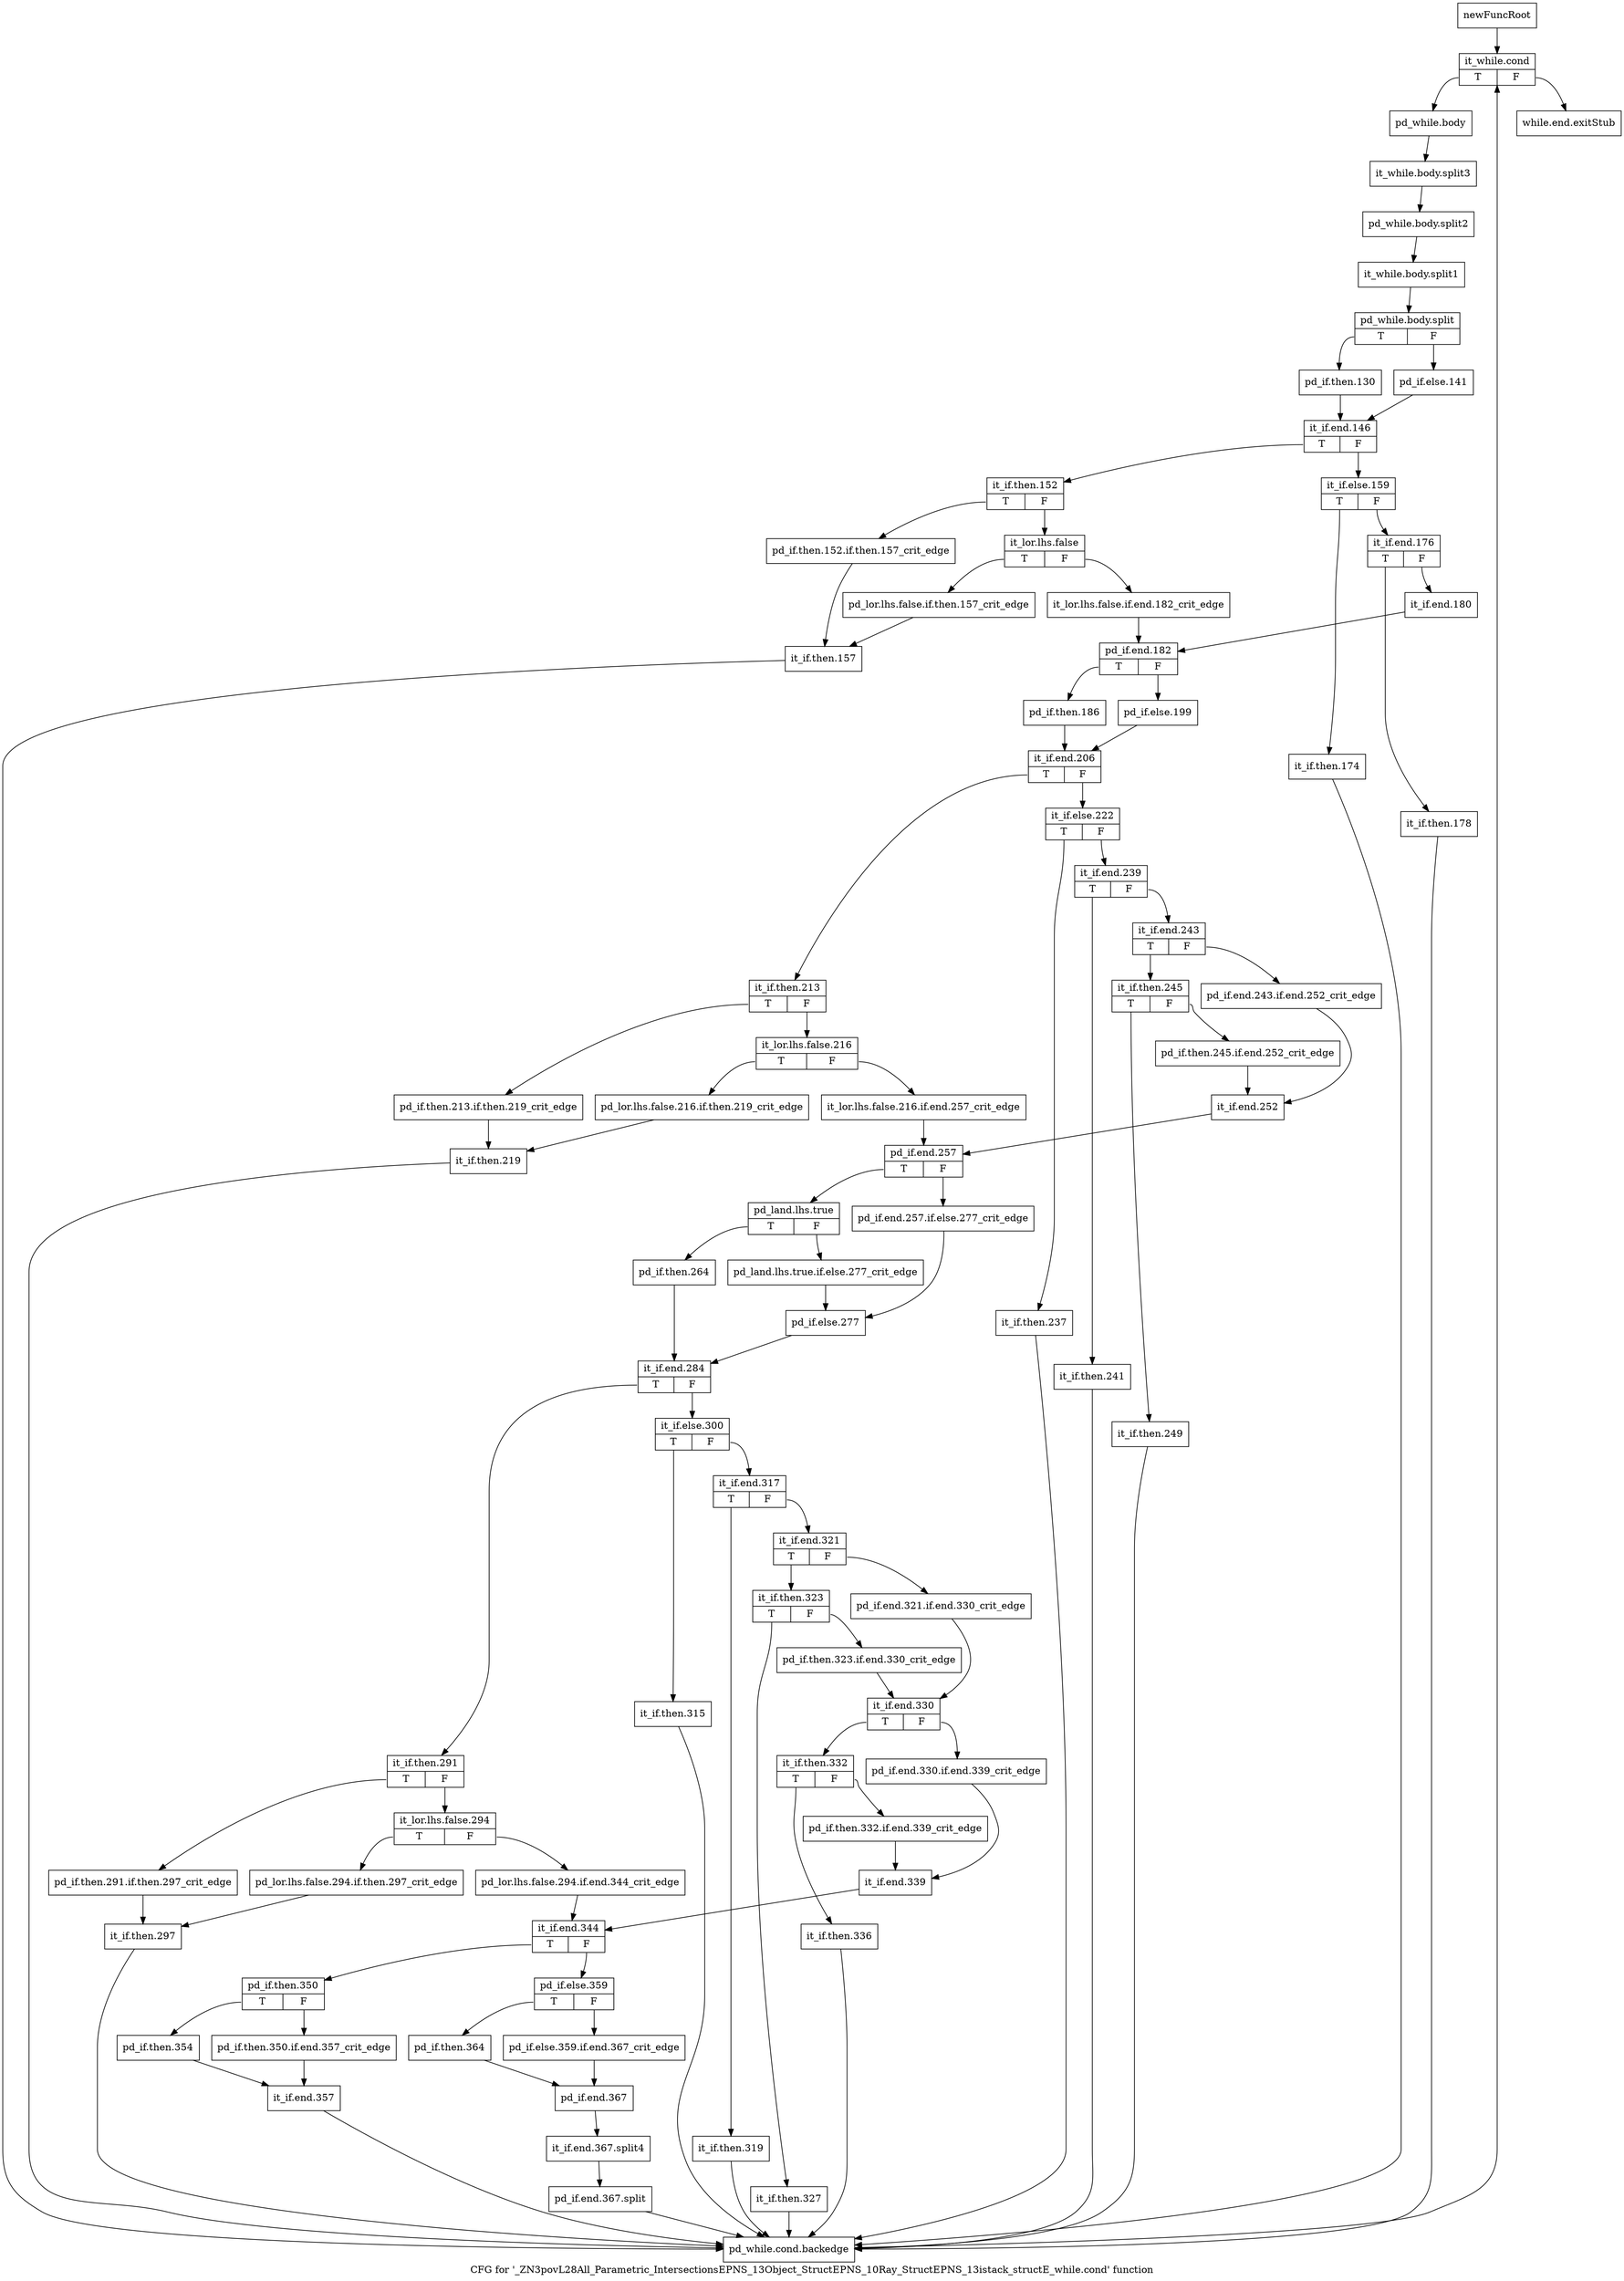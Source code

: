 digraph "CFG for '_ZN3povL28All_Parametric_IntersectionsEPNS_13Object_StructEPNS_10Ray_StructEPNS_13istack_structE_while.cond' function" {
	label="CFG for '_ZN3povL28All_Parametric_IntersectionsEPNS_13Object_StructEPNS_10Ray_StructEPNS_13istack_structE_while.cond' function";

	Node0x246d640 [shape=record,label="{newFuncRoot}"];
	Node0x246d640 -> Node0x246d6e0;
	Node0x246d690 [shape=record,label="{while.end.exitStub}"];
	Node0x246d6e0 [shape=record,label="{it_while.cond|{<s0>T|<s1>F}}"];
	Node0x246d6e0:s0 -> Node0x246d730;
	Node0x246d6e0:s1 -> Node0x246d690;
	Node0x246d730 [shape=record,label="{pd_while.body}"];
	Node0x246d730 -> Node0x36fdaa0;
	Node0x36fdaa0 [shape=record,label="{it_while.body.split3}"];
	Node0x36fdaa0 -> Node0x36fd460;
	Node0x36fd460 [shape=record,label="{pd_while.body.split2}"];
	Node0x36fd460 -> Node0x36fcdd0;
	Node0x36fcdd0 [shape=record,label="{it_while.body.split1}"];
	Node0x36fcdd0 -> Node0x3700280;
	Node0x3700280 [shape=record,label="{pd_while.body.split|{<s0>T|<s1>F}}"];
	Node0x3700280:s0 -> Node0x246d7d0;
	Node0x3700280:s1 -> Node0x246d780;
	Node0x246d780 [shape=record,label="{pd_if.else.141}"];
	Node0x246d780 -> Node0x246d820;
	Node0x246d7d0 [shape=record,label="{pd_if.then.130}"];
	Node0x246d7d0 -> Node0x246d820;
	Node0x246d820 [shape=record,label="{it_if.end.146|{<s0>T|<s1>F}}"];
	Node0x246d820:s0 -> Node0x246da00;
	Node0x246d820:s1 -> Node0x246d870;
	Node0x246d870 [shape=record,label="{it_if.else.159|{<s0>T|<s1>F}}"];
	Node0x246d870:s0 -> Node0x246d9b0;
	Node0x246d870:s1 -> Node0x246d8c0;
	Node0x246d8c0 [shape=record,label="{it_if.end.176|{<s0>T|<s1>F}}"];
	Node0x246d8c0:s0 -> Node0x246d960;
	Node0x246d8c0:s1 -> Node0x246d910;
	Node0x246d910 [shape=record,label="{it_if.end.180}"];
	Node0x246d910 -> Node0x246daf0;
	Node0x246d960 [shape=record,label="{it_if.then.178}"];
	Node0x246d960 -> Node0x246edb0;
	Node0x246d9b0 [shape=record,label="{it_if.then.174}"];
	Node0x246d9b0 -> Node0x246edb0;
	Node0x246da00 [shape=record,label="{it_if.then.152|{<s0>T|<s1>F}}"];
	Node0x246da00:s0 -> Node0x246ed10;
	Node0x246da00:s1 -> Node0x246da50;
	Node0x246da50 [shape=record,label="{it_lor.lhs.false|{<s0>T|<s1>F}}"];
	Node0x246da50:s0 -> Node0x246ecc0;
	Node0x246da50:s1 -> Node0x246daa0;
	Node0x246daa0 [shape=record,label="{it_lor.lhs.false.if.end.182_crit_edge}"];
	Node0x246daa0 -> Node0x246daf0;
	Node0x246daf0 [shape=record,label="{pd_if.end.182|{<s0>T|<s1>F}}"];
	Node0x246daf0:s0 -> Node0x246db90;
	Node0x246daf0:s1 -> Node0x246db40;
	Node0x246db40 [shape=record,label="{pd_if.else.199}"];
	Node0x246db40 -> Node0x246dbe0;
	Node0x246db90 [shape=record,label="{pd_if.then.186}"];
	Node0x246db90 -> Node0x246dbe0;
	Node0x246dbe0 [shape=record,label="{it_if.end.206|{<s0>T|<s1>F}}"];
	Node0x246dbe0:s0 -> Node0x246df50;
	Node0x246dbe0:s1 -> Node0x246dc30;
	Node0x246dc30 [shape=record,label="{it_if.else.222|{<s0>T|<s1>F}}"];
	Node0x246dc30:s0 -> Node0x246df00;
	Node0x246dc30:s1 -> Node0x246dc80;
	Node0x246dc80 [shape=record,label="{it_if.end.239|{<s0>T|<s1>F}}"];
	Node0x246dc80:s0 -> Node0x246deb0;
	Node0x246dc80:s1 -> Node0x246dcd0;
	Node0x246dcd0 [shape=record,label="{it_if.end.243|{<s0>T|<s1>F}}"];
	Node0x246dcd0:s0 -> Node0x246dd70;
	Node0x246dcd0:s1 -> Node0x246dd20;
	Node0x246dd20 [shape=record,label="{pd_if.end.243.if.end.252_crit_edge}"];
	Node0x246dd20 -> Node0x246de10;
	Node0x246dd70 [shape=record,label="{it_if.then.245|{<s0>T|<s1>F}}"];
	Node0x246dd70:s0 -> Node0x246de60;
	Node0x246dd70:s1 -> Node0x246ddc0;
	Node0x246ddc0 [shape=record,label="{pd_if.then.245.if.end.252_crit_edge}"];
	Node0x246ddc0 -> Node0x246de10;
	Node0x246de10 [shape=record,label="{it_if.end.252}"];
	Node0x246de10 -> Node0x246e040;
	Node0x246de60 [shape=record,label="{it_if.then.249}"];
	Node0x246de60 -> Node0x246edb0;
	Node0x246deb0 [shape=record,label="{it_if.then.241}"];
	Node0x246deb0 -> Node0x246edb0;
	Node0x246df00 [shape=record,label="{it_if.then.237}"];
	Node0x246df00 -> Node0x246edb0;
	Node0x246df50 [shape=record,label="{it_if.then.213|{<s0>T|<s1>F}}"];
	Node0x246df50:s0 -> Node0x246ec20;
	Node0x246df50:s1 -> Node0x246dfa0;
	Node0x246dfa0 [shape=record,label="{it_lor.lhs.false.216|{<s0>T|<s1>F}}"];
	Node0x246dfa0:s0 -> Node0x246ebd0;
	Node0x246dfa0:s1 -> Node0x246dff0;
	Node0x246dff0 [shape=record,label="{it_lor.lhs.false.216.if.end.257_crit_edge}"];
	Node0x246dff0 -> Node0x246e040;
	Node0x246e040 [shape=record,label="{pd_if.end.257|{<s0>T|<s1>F}}"];
	Node0x246e040:s0 -> Node0x246e0e0;
	Node0x246e040:s1 -> Node0x246e090;
	Node0x246e090 [shape=record,label="{pd_if.end.257.if.else.277_crit_edge}"];
	Node0x246e090 -> Node0x246e180;
	Node0x246e0e0 [shape=record,label="{pd_land.lhs.true|{<s0>T|<s1>F}}"];
	Node0x246e0e0:s0 -> Node0x246e1d0;
	Node0x246e0e0:s1 -> Node0x246e130;
	Node0x246e130 [shape=record,label="{pd_land.lhs.true.if.else.277_crit_edge}"];
	Node0x246e130 -> Node0x246e180;
	Node0x246e180 [shape=record,label="{pd_if.else.277}"];
	Node0x246e180 -> Node0x246e220;
	Node0x246e1d0 [shape=record,label="{pd_if.then.264}"];
	Node0x246e1d0 -> Node0x246e220;
	Node0x246e220 [shape=record,label="{it_if.end.284|{<s0>T|<s1>F}}"];
	Node0x246e220:s0 -> Node0x246e720;
	Node0x246e220:s1 -> Node0x246e270;
	Node0x246e270 [shape=record,label="{it_if.else.300|{<s0>T|<s1>F}}"];
	Node0x246e270:s0 -> Node0x246e6d0;
	Node0x246e270:s1 -> Node0x246e2c0;
	Node0x246e2c0 [shape=record,label="{it_if.end.317|{<s0>T|<s1>F}}"];
	Node0x246e2c0:s0 -> Node0x246e680;
	Node0x246e2c0:s1 -> Node0x246e310;
	Node0x246e310 [shape=record,label="{it_if.end.321|{<s0>T|<s1>F}}"];
	Node0x246e310:s0 -> Node0x246e3b0;
	Node0x246e310:s1 -> Node0x246e360;
	Node0x246e360 [shape=record,label="{pd_if.end.321.if.end.330_crit_edge}"];
	Node0x246e360 -> Node0x246e450;
	Node0x246e3b0 [shape=record,label="{it_if.then.323|{<s0>T|<s1>F}}"];
	Node0x246e3b0:s0 -> Node0x246e630;
	Node0x246e3b0:s1 -> Node0x246e400;
	Node0x246e400 [shape=record,label="{pd_if.then.323.if.end.330_crit_edge}"];
	Node0x246e400 -> Node0x246e450;
	Node0x246e450 [shape=record,label="{it_if.end.330|{<s0>T|<s1>F}}"];
	Node0x246e450:s0 -> Node0x246e4f0;
	Node0x246e450:s1 -> Node0x246e4a0;
	Node0x246e4a0 [shape=record,label="{pd_if.end.330.if.end.339_crit_edge}"];
	Node0x246e4a0 -> Node0x246e590;
	Node0x246e4f0 [shape=record,label="{it_if.then.332|{<s0>T|<s1>F}}"];
	Node0x246e4f0:s0 -> Node0x246e5e0;
	Node0x246e4f0:s1 -> Node0x246e540;
	Node0x246e540 [shape=record,label="{pd_if.then.332.if.end.339_crit_edge}"];
	Node0x246e540 -> Node0x246e590;
	Node0x246e590 [shape=record,label="{it_if.end.339}"];
	Node0x246e590 -> Node0x246e810;
	Node0x246e5e0 [shape=record,label="{it_if.then.336}"];
	Node0x246e5e0 -> Node0x246edb0;
	Node0x246e630 [shape=record,label="{it_if.then.327}"];
	Node0x246e630 -> Node0x246edb0;
	Node0x246e680 [shape=record,label="{it_if.then.319}"];
	Node0x246e680 -> Node0x246edb0;
	Node0x246e6d0 [shape=record,label="{it_if.then.315}"];
	Node0x246e6d0 -> Node0x246edb0;
	Node0x246e720 [shape=record,label="{it_if.then.291|{<s0>T|<s1>F}}"];
	Node0x246e720:s0 -> Node0x246eb30;
	Node0x246e720:s1 -> Node0x246e770;
	Node0x246e770 [shape=record,label="{it_lor.lhs.false.294|{<s0>T|<s1>F}}"];
	Node0x246e770:s0 -> Node0x246eae0;
	Node0x246e770:s1 -> Node0x246e7c0;
	Node0x246e7c0 [shape=record,label="{pd_lor.lhs.false.294.if.end.344_crit_edge}"];
	Node0x246e7c0 -> Node0x246e810;
	Node0x246e810 [shape=record,label="{it_if.end.344|{<s0>T|<s1>F}}"];
	Node0x246e810:s0 -> Node0x246e9a0;
	Node0x246e810:s1 -> Node0x246e860;
	Node0x246e860 [shape=record,label="{pd_if.else.359|{<s0>T|<s1>F}}"];
	Node0x246e860:s0 -> Node0x246e900;
	Node0x246e860:s1 -> Node0x246e8b0;
	Node0x246e8b0 [shape=record,label="{pd_if.else.359.if.end.367_crit_edge}"];
	Node0x246e8b0 -> Node0x246e950;
	Node0x246e900 [shape=record,label="{pd_if.then.364}"];
	Node0x246e900 -> Node0x246e950;
	Node0x246e950 [shape=record,label="{pd_if.end.367}"];
	Node0x246e950 -> Node0x36fc1f0;
	Node0x36fc1f0 [shape=record,label="{it_if.end.367.split4}"];
	Node0x36fc1f0 -> Node0x36fc480;
	Node0x36fc480 [shape=record,label="{pd_if.end.367.split}"];
	Node0x36fc480 -> Node0x246edb0;
	Node0x246e9a0 [shape=record,label="{pd_if.then.350|{<s0>T|<s1>F}}"];
	Node0x246e9a0:s0 -> Node0x246ea40;
	Node0x246e9a0:s1 -> Node0x246e9f0;
	Node0x246e9f0 [shape=record,label="{pd_if.then.350.if.end.357_crit_edge}"];
	Node0x246e9f0 -> Node0x246ea90;
	Node0x246ea40 [shape=record,label="{pd_if.then.354}"];
	Node0x246ea40 -> Node0x246ea90;
	Node0x246ea90 [shape=record,label="{it_if.end.357}"];
	Node0x246ea90 -> Node0x246edb0;
	Node0x246eae0 [shape=record,label="{pd_lor.lhs.false.294.if.then.297_crit_edge}"];
	Node0x246eae0 -> Node0x246eb80;
	Node0x246eb30 [shape=record,label="{pd_if.then.291.if.then.297_crit_edge}"];
	Node0x246eb30 -> Node0x246eb80;
	Node0x246eb80 [shape=record,label="{it_if.then.297}"];
	Node0x246eb80 -> Node0x246edb0;
	Node0x246ebd0 [shape=record,label="{pd_lor.lhs.false.216.if.then.219_crit_edge}"];
	Node0x246ebd0 -> Node0x246ec70;
	Node0x246ec20 [shape=record,label="{pd_if.then.213.if.then.219_crit_edge}"];
	Node0x246ec20 -> Node0x246ec70;
	Node0x246ec70 [shape=record,label="{it_if.then.219}"];
	Node0x246ec70 -> Node0x246edb0;
	Node0x246ecc0 [shape=record,label="{pd_lor.lhs.false.if.then.157_crit_edge}"];
	Node0x246ecc0 -> Node0x246ed60;
	Node0x246ed10 [shape=record,label="{pd_if.then.152.if.then.157_crit_edge}"];
	Node0x246ed10 -> Node0x246ed60;
	Node0x246ed60 [shape=record,label="{it_if.then.157}"];
	Node0x246ed60 -> Node0x246edb0;
	Node0x246edb0 [shape=record,label="{pd_while.cond.backedge}"];
	Node0x246edb0 -> Node0x246d6e0;
}
